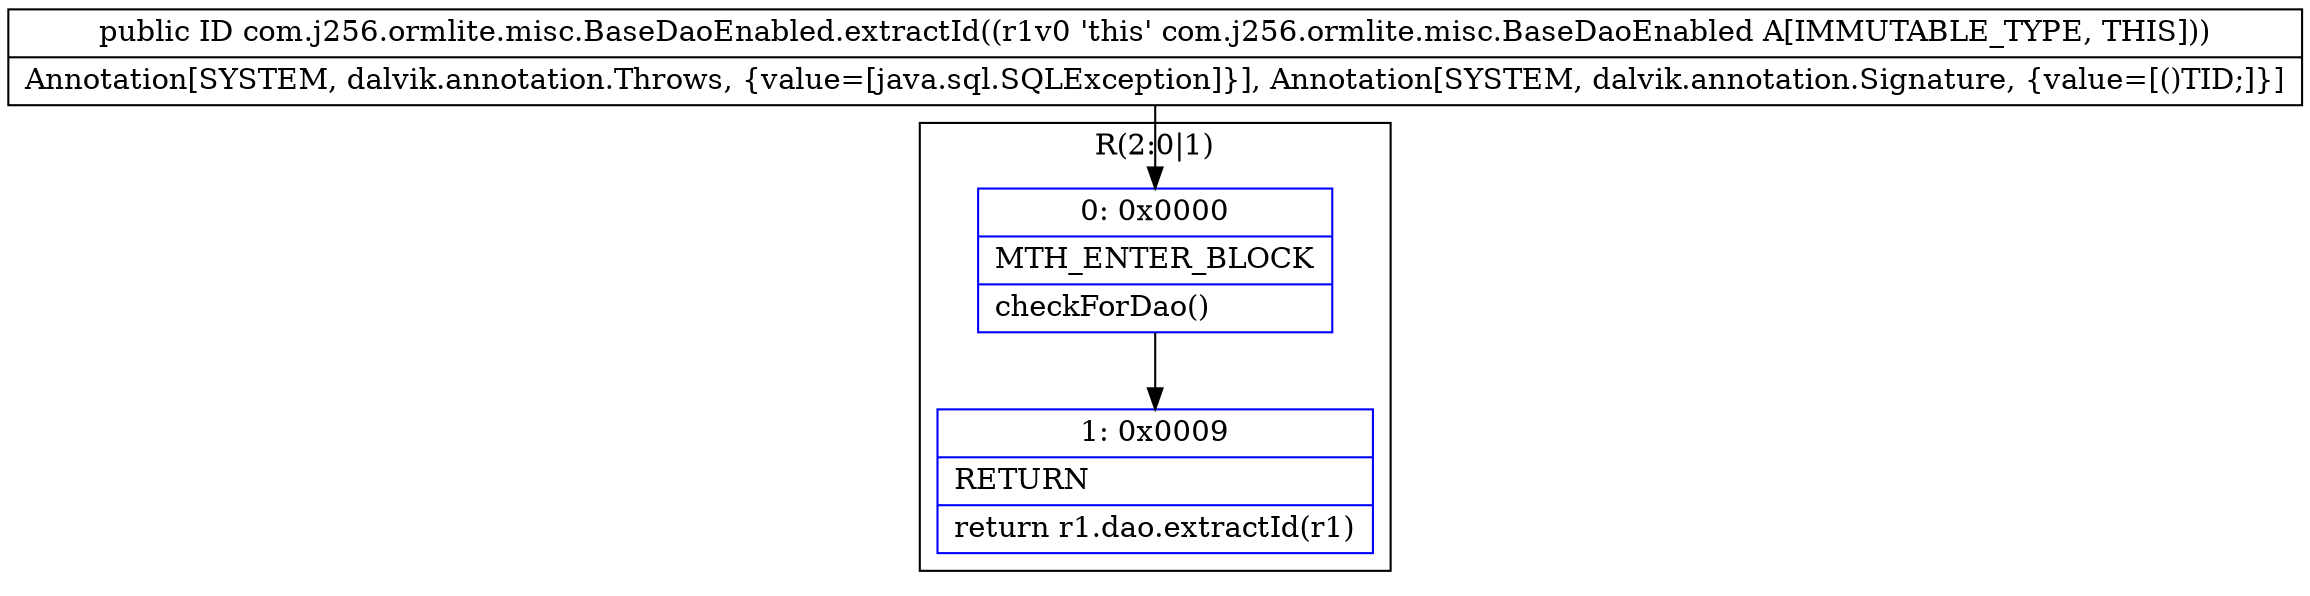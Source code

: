 digraph "CFG forcom.j256.ormlite.misc.BaseDaoEnabled.extractId()Ljava\/lang\/Object;" {
subgraph cluster_Region_1688238806 {
label = "R(2:0|1)";
node [shape=record,color=blue];
Node_0 [shape=record,label="{0\:\ 0x0000|MTH_ENTER_BLOCK\l|checkForDao()\l}"];
Node_1 [shape=record,label="{1\:\ 0x0009|RETURN\l|return r1.dao.extractId(r1)\l}"];
}
MethodNode[shape=record,label="{public ID com.j256.ormlite.misc.BaseDaoEnabled.extractId((r1v0 'this' com.j256.ormlite.misc.BaseDaoEnabled A[IMMUTABLE_TYPE, THIS]))  | Annotation[SYSTEM, dalvik.annotation.Throws, \{value=[java.sql.SQLException]\}], Annotation[SYSTEM, dalvik.annotation.Signature, \{value=[()TID;]\}]\l}"];
MethodNode -> Node_0;
Node_0 -> Node_1;
}

